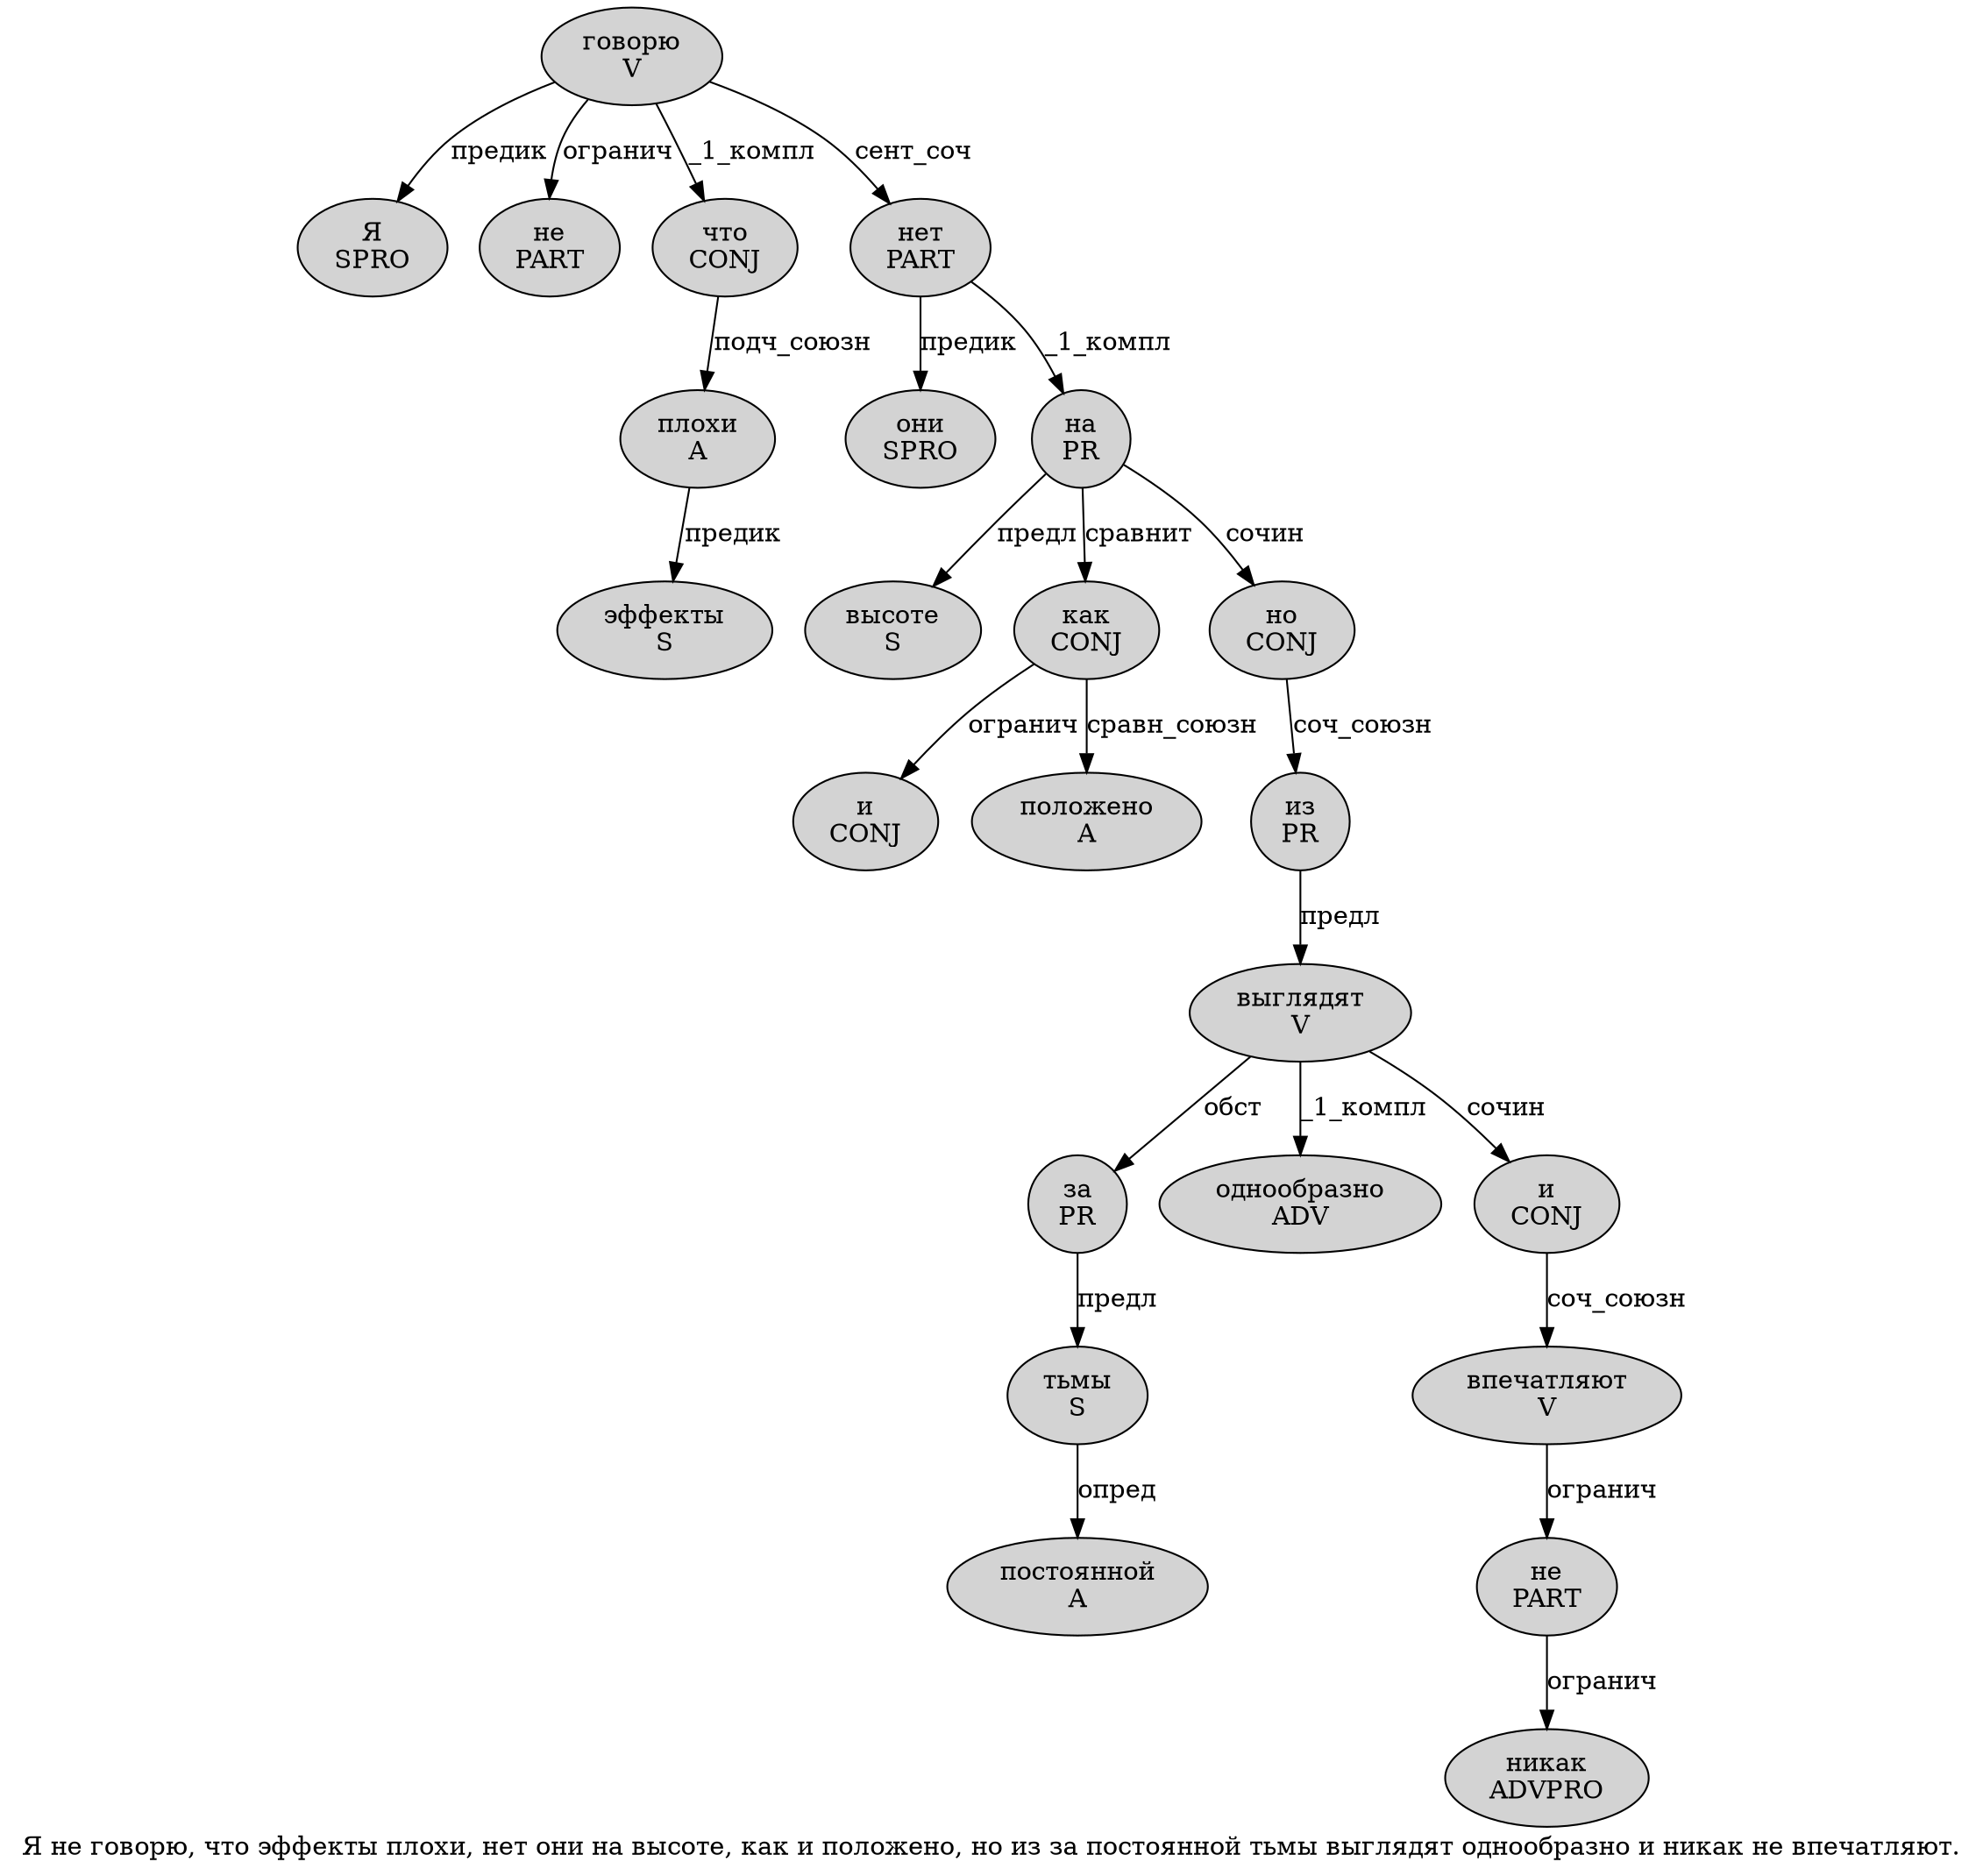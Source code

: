 digraph SENTENCE_4863 {
	graph [label="Я не говорю, что эффекты плохи, нет они на высоте, как и положено, но из за постоянной тьмы выглядят однообразно и никак не впечатляют."]
	node [style=filled]
		0 [label="Я
SPRO" color="" fillcolor=lightgray penwidth=1 shape=ellipse]
		1 [label="не
PART" color="" fillcolor=lightgray penwidth=1 shape=ellipse]
		2 [label="говорю
V" color="" fillcolor=lightgray penwidth=1 shape=ellipse]
		4 [label="что
CONJ" color="" fillcolor=lightgray penwidth=1 shape=ellipse]
		5 [label="эффекты
S" color="" fillcolor=lightgray penwidth=1 shape=ellipse]
		6 [label="плохи
A" color="" fillcolor=lightgray penwidth=1 shape=ellipse]
		8 [label="нет
PART" color="" fillcolor=lightgray penwidth=1 shape=ellipse]
		9 [label="они
SPRO" color="" fillcolor=lightgray penwidth=1 shape=ellipse]
		10 [label="на
PR" color="" fillcolor=lightgray penwidth=1 shape=ellipse]
		11 [label="высоте
S" color="" fillcolor=lightgray penwidth=1 shape=ellipse]
		13 [label="как
CONJ" color="" fillcolor=lightgray penwidth=1 shape=ellipse]
		14 [label="и
CONJ" color="" fillcolor=lightgray penwidth=1 shape=ellipse]
		15 [label="положено
A" color="" fillcolor=lightgray penwidth=1 shape=ellipse]
		17 [label="но
CONJ" color="" fillcolor=lightgray penwidth=1 shape=ellipse]
		18 [label="из
PR" color="" fillcolor=lightgray penwidth=1 shape=ellipse]
		19 [label="за
PR" color="" fillcolor=lightgray penwidth=1 shape=ellipse]
		20 [label="постоянной
A" color="" fillcolor=lightgray penwidth=1 shape=ellipse]
		21 [label="тьмы
S" color="" fillcolor=lightgray penwidth=1 shape=ellipse]
		22 [label="выглядят
V" color="" fillcolor=lightgray penwidth=1 shape=ellipse]
		23 [label="однообразно
ADV" color="" fillcolor=lightgray penwidth=1 shape=ellipse]
		24 [label="и
CONJ" color="" fillcolor=lightgray penwidth=1 shape=ellipse]
		25 [label="никак
ADVPRO" color="" fillcolor=lightgray penwidth=1 shape=ellipse]
		26 [label="не
PART" color="" fillcolor=lightgray penwidth=1 shape=ellipse]
		27 [label="впечатляют
V" color="" fillcolor=lightgray penwidth=1 shape=ellipse]
			24 -> 27 [label="соч_союзн"]
			6 -> 5 [label="предик"]
			10 -> 11 [label="предл"]
			10 -> 13 [label="сравнит"]
			10 -> 17 [label="сочин"]
			2 -> 0 [label="предик"]
			2 -> 1 [label="огранич"]
			2 -> 4 [label="_1_компл"]
			2 -> 8 [label="сент_соч"]
			18 -> 22 [label="предл"]
			4 -> 6 [label="подч_союзн"]
			13 -> 14 [label="огранич"]
			13 -> 15 [label="сравн_союзн"]
			26 -> 25 [label="огранич"]
			21 -> 20 [label="опред"]
			17 -> 18 [label="соч_союзн"]
			8 -> 9 [label="предик"]
			8 -> 10 [label="_1_компл"]
			19 -> 21 [label="предл"]
			22 -> 19 [label="обст"]
			22 -> 23 [label="_1_компл"]
			22 -> 24 [label="сочин"]
			27 -> 26 [label="огранич"]
}